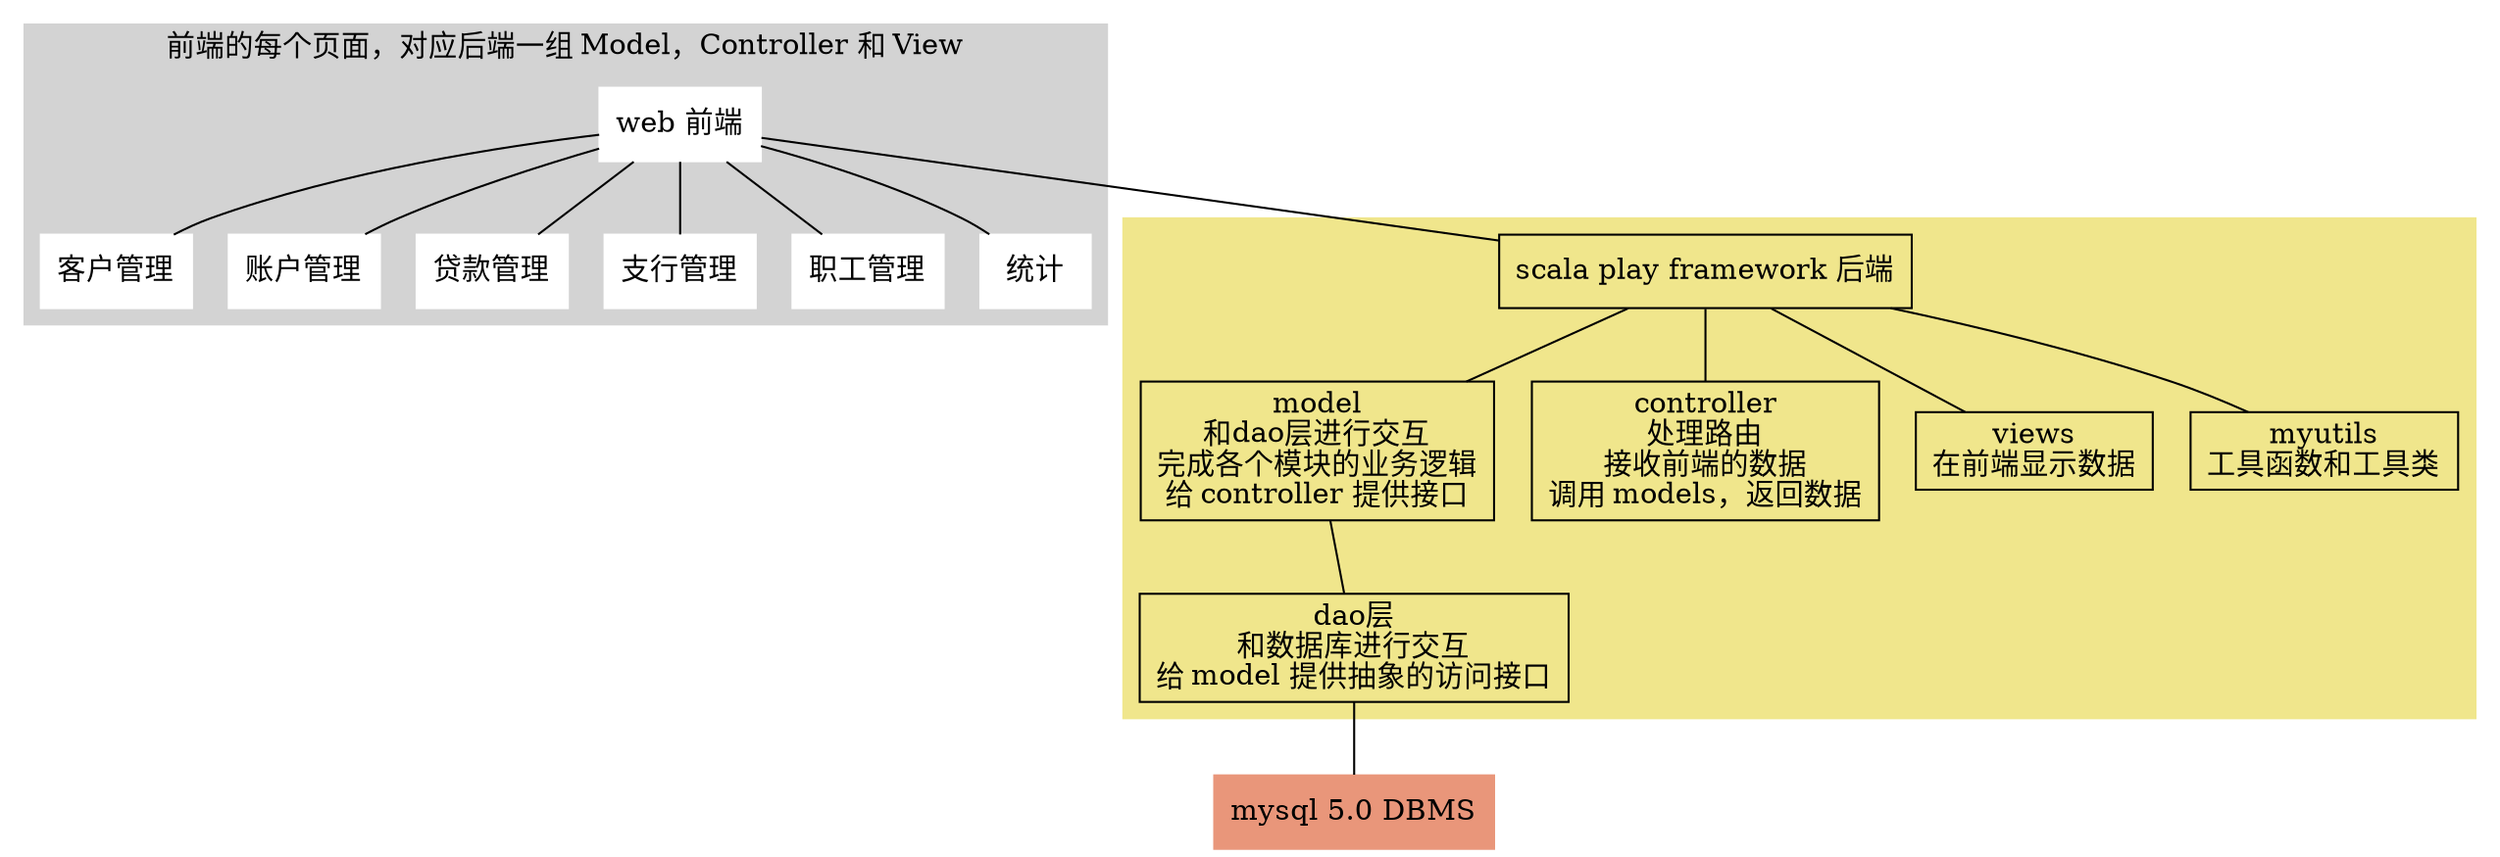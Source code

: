 graph G {
    node[shape="box"];
    backend[label="scala play framework 后端"];
    db[label="mysql 5.0 DBMS",style=filled,color=darksalmon];


    subgraph cluster1{
        label = "前端的每个页面，对应后端一组 Model，Controller 和 View";
        node[style=filled,color=white];
        style=filled;
        color=lightgray;
        frontend[label="web 前端"];
        frontend -- 客户管理;
        frontend -- 账户管理;
        frontend -- 贷款管理
        frontend -- 支行管理
        frontend -- 职工管理
        frontend -- 统计
    }
    

    subgraph cluster0{
        style=filled;
        color=khaki;
        
        backend -- models -- dao;
        backend -- controller;
        backend -- views;
        backend -- myutils;
 
        dao[label="dao层\n和数据库进行交互\n给 model 提供抽象的访问接口"];
        models[label="model\n和dao层进行交互\n完成各个模块的业务逻辑\n给 controller 提供接口"]
        controller[label="controller\n处理路由\n接收前端的数据\n调用 models，返回数据"];
        views[label="views\n在前端显示数据"]
        myutils[label="myutils\n工具函数和工具类"]
    }

    frontend -- backend;
    dao -- db;
}